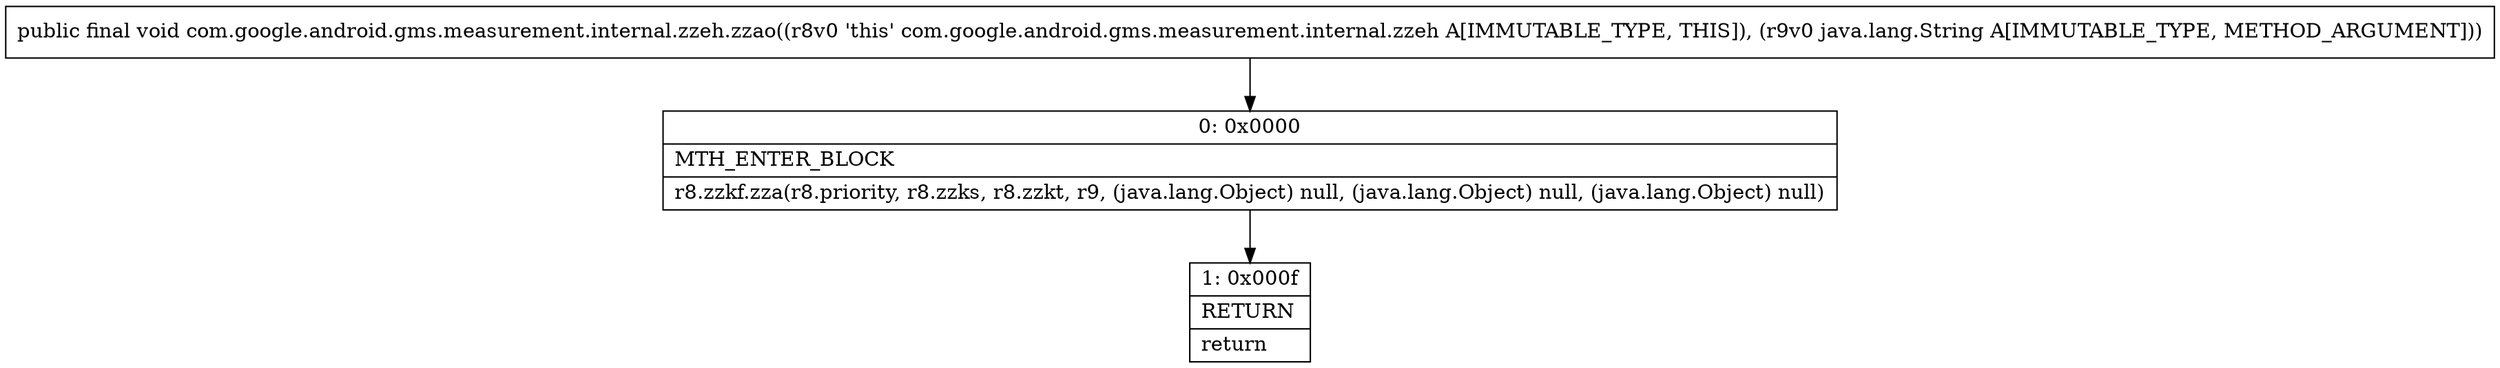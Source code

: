 digraph "CFG forcom.google.android.gms.measurement.internal.zzeh.zzao(Ljava\/lang\/String;)V" {
Node_0 [shape=record,label="{0\:\ 0x0000|MTH_ENTER_BLOCK\l|r8.zzkf.zza(r8.priority, r8.zzks, r8.zzkt, r9, (java.lang.Object) null, (java.lang.Object) null, (java.lang.Object) null)\l}"];
Node_1 [shape=record,label="{1\:\ 0x000f|RETURN\l|return\l}"];
MethodNode[shape=record,label="{public final void com.google.android.gms.measurement.internal.zzeh.zzao((r8v0 'this' com.google.android.gms.measurement.internal.zzeh A[IMMUTABLE_TYPE, THIS]), (r9v0 java.lang.String A[IMMUTABLE_TYPE, METHOD_ARGUMENT])) }"];
MethodNode -> Node_0;
Node_0 -> Node_1;
}

